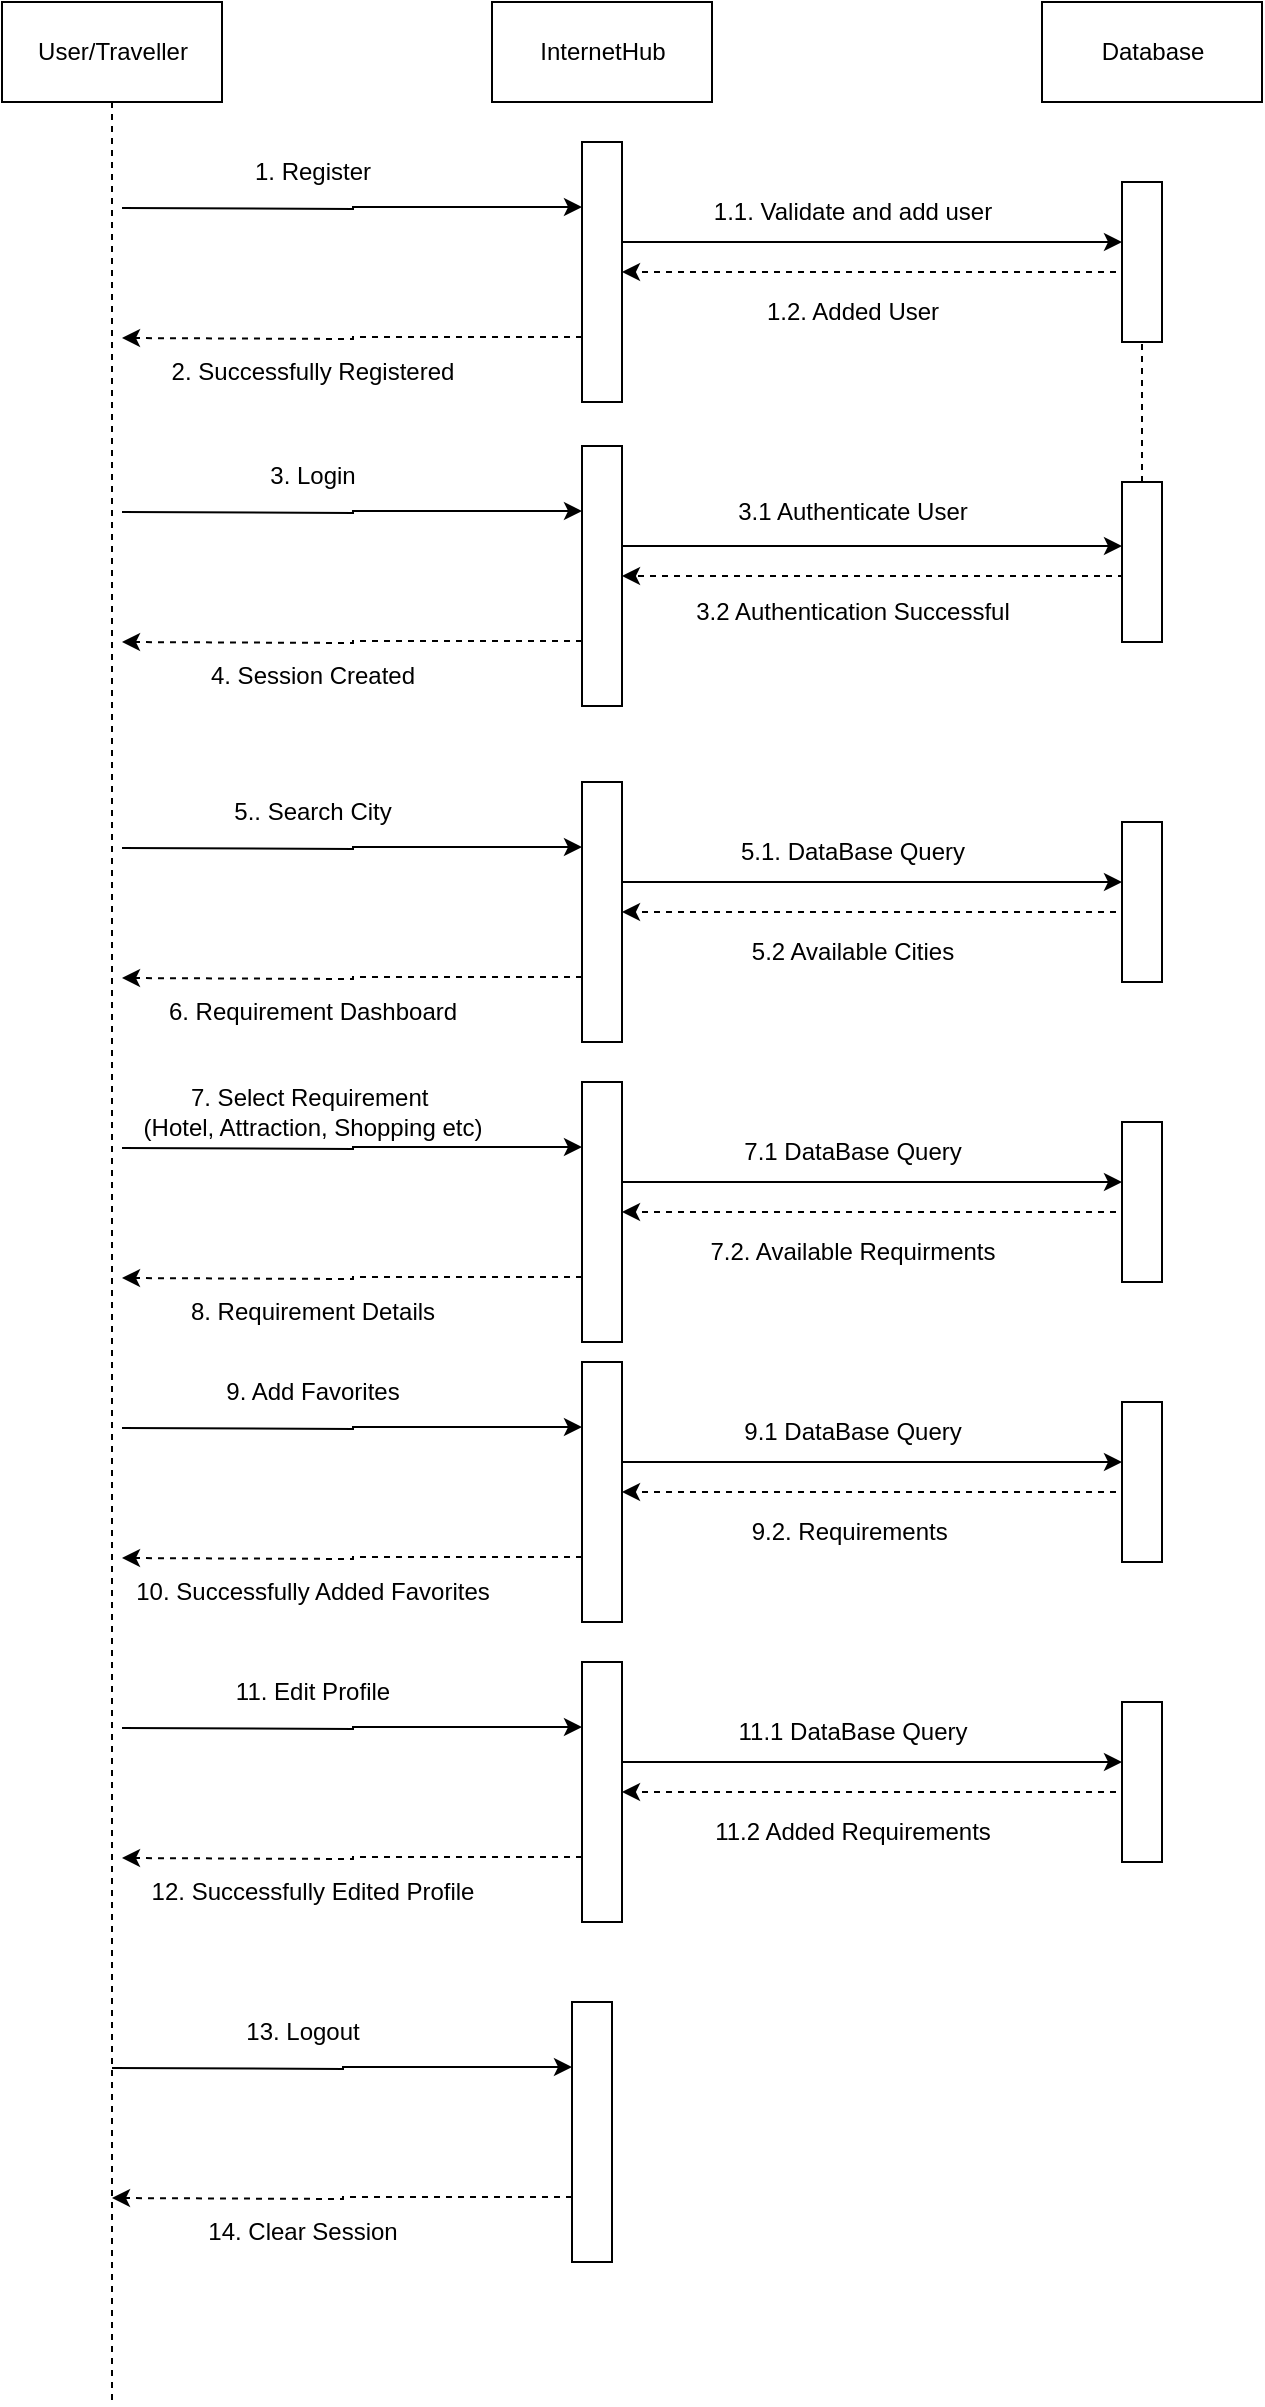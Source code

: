 <mxfile version="20.6.0" type="github">
  <diagram id="kgpKYQtTHZ0yAKxKKP6v" name="Page-1">
    <mxGraphModel dx="1221" dy="681" grid="1" gridSize="10" guides="1" tooltips="1" connect="1" arrows="1" fold="1" page="1" pageScale="1" pageWidth="850" pageHeight="1100" math="0" shadow="0">
      <root>
        <mxCell id="0" />
        <mxCell id="1" parent="0" />
        <mxCell id="KwYkT5dYBrba-oaxghys-10" value="User/Traveller" style="html=1;" vertex="1" parent="1">
          <mxGeometry x="70" y="120" width="110" height="50" as="geometry" />
        </mxCell>
        <mxCell id="KwYkT5dYBrba-oaxghys-11" value="InternetHub" style="html=1;" vertex="1" parent="1">
          <mxGeometry x="315" y="120" width="110" height="50" as="geometry" />
        </mxCell>
        <mxCell id="KwYkT5dYBrba-oaxghys-12" value="Database" style="html=1;" vertex="1" parent="1">
          <mxGeometry x="590" y="120" width="110" height="50" as="geometry" />
        </mxCell>
        <mxCell id="KwYkT5dYBrba-oaxghys-16" value="" style="endArrow=none;dashed=1;html=1;rounded=0;" edge="1" parent="1" source="KwYkT5dYBrba-oaxghys-10">
          <mxGeometry width="50" height="50" relative="1" as="geometry">
            <mxPoint x="125" y="220" as="sourcePoint" />
            <mxPoint x="125" y="1320" as="targetPoint" />
          </mxGeometry>
        </mxCell>
        <mxCell id="KwYkT5dYBrba-oaxghys-29" style="edgeStyle=orthogonalEdgeStyle;rounded=0;orthogonalLoop=1;jettySize=auto;html=1;exitX=1;exitY=0.25;exitDx=0;exitDy=0;" edge="1" parent="1" source="KwYkT5dYBrba-oaxghys-18" target="KwYkT5dYBrba-oaxghys-28">
          <mxGeometry relative="1" as="geometry">
            <Array as="points">
              <mxPoint x="380" y="240" />
            </Array>
          </mxGeometry>
        </mxCell>
        <mxCell id="KwYkT5dYBrba-oaxghys-39" style="edgeStyle=orthogonalEdgeStyle;rounded=0;orthogonalLoop=1;jettySize=auto;html=1;exitX=0;exitY=0.25;exitDx=0;exitDy=0;entryX=0;entryY=0.25;entryDx=0;entryDy=0;" edge="1" parent="1" target="KwYkT5dYBrba-oaxghys-18">
          <mxGeometry relative="1" as="geometry">
            <mxPoint x="130" y="223" as="sourcePoint" />
          </mxGeometry>
        </mxCell>
        <mxCell id="KwYkT5dYBrba-oaxghys-41" style="edgeStyle=orthogonalEdgeStyle;rounded=0;orthogonalLoop=1;jettySize=auto;html=1;exitX=0;exitY=0.75;exitDx=0;exitDy=0;dashed=1;" edge="1" parent="1" source="KwYkT5dYBrba-oaxghys-18">
          <mxGeometry relative="1" as="geometry">
            <mxPoint x="130" y="288" as="targetPoint" />
          </mxGeometry>
        </mxCell>
        <mxCell id="KwYkT5dYBrba-oaxghys-18" value="" style="rounded=0;whiteSpace=wrap;html=1;" vertex="1" parent="1">
          <mxGeometry x="360" y="190" width="20" height="130" as="geometry" />
        </mxCell>
        <mxCell id="KwYkT5dYBrba-oaxghys-31" style="edgeStyle=orthogonalEdgeStyle;rounded=0;orthogonalLoop=1;jettySize=auto;html=1;exitX=0;exitY=0.75;exitDx=0;exitDy=0;entryX=1;entryY=0.5;entryDx=0;entryDy=0;dashed=1;" edge="1" parent="1" source="KwYkT5dYBrba-oaxghys-28" target="KwYkT5dYBrba-oaxghys-18">
          <mxGeometry relative="1" as="geometry">
            <Array as="points">
              <mxPoint x="460" y="255" />
              <mxPoint x="460" y="255" />
            </Array>
          </mxGeometry>
        </mxCell>
        <mxCell id="KwYkT5dYBrba-oaxghys-28" value="" style="rounded=0;whiteSpace=wrap;html=1;" vertex="1" parent="1">
          <mxGeometry x="630" y="210" width="20" height="80" as="geometry" />
        </mxCell>
        <mxCell id="KwYkT5dYBrba-oaxghys-54" style="edgeStyle=orthogonalEdgeStyle;rounded=0;orthogonalLoop=1;jettySize=auto;html=1;exitX=1;exitY=0.25;exitDx=0;exitDy=0;" edge="1" parent="1" source="KwYkT5dYBrba-oaxghys-57" target="KwYkT5dYBrba-oaxghys-59">
          <mxGeometry relative="1" as="geometry">
            <Array as="points">
              <mxPoint x="380" y="392" />
            </Array>
          </mxGeometry>
        </mxCell>
        <mxCell id="KwYkT5dYBrba-oaxghys-55" style="edgeStyle=orthogonalEdgeStyle;rounded=0;orthogonalLoop=1;jettySize=auto;html=1;exitX=0;exitY=0.25;exitDx=0;exitDy=0;entryX=0;entryY=0.25;entryDx=0;entryDy=0;" edge="1" parent="1" target="KwYkT5dYBrba-oaxghys-57">
          <mxGeometry relative="1" as="geometry">
            <mxPoint x="130" y="375" as="sourcePoint" />
          </mxGeometry>
        </mxCell>
        <mxCell id="KwYkT5dYBrba-oaxghys-56" style="edgeStyle=orthogonalEdgeStyle;rounded=0;orthogonalLoop=1;jettySize=auto;html=1;exitX=0;exitY=0.75;exitDx=0;exitDy=0;dashed=1;" edge="1" parent="1" source="KwYkT5dYBrba-oaxghys-57">
          <mxGeometry relative="1" as="geometry">
            <mxPoint x="130" y="440" as="targetPoint" />
          </mxGeometry>
        </mxCell>
        <mxCell id="KwYkT5dYBrba-oaxghys-57" value="" style="rounded=0;whiteSpace=wrap;html=1;" vertex="1" parent="1">
          <mxGeometry x="360" y="342" width="20" height="130" as="geometry" />
        </mxCell>
        <mxCell id="KwYkT5dYBrba-oaxghys-58" style="edgeStyle=orthogonalEdgeStyle;rounded=0;orthogonalLoop=1;jettySize=auto;html=1;exitX=0;exitY=0.75;exitDx=0;exitDy=0;entryX=1;entryY=0.5;entryDx=0;entryDy=0;dashed=1;" edge="1" parent="1" source="KwYkT5dYBrba-oaxghys-59" target="KwYkT5dYBrba-oaxghys-57">
          <mxGeometry relative="1" as="geometry">
            <Array as="points">
              <mxPoint x="460" y="407" />
              <mxPoint x="460" y="407" />
            </Array>
          </mxGeometry>
        </mxCell>
        <mxCell id="KwYkT5dYBrba-oaxghys-59" value="" style="rounded=0;whiteSpace=wrap;html=1;" vertex="1" parent="1">
          <mxGeometry x="630" y="360" width="20" height="80" as="geometry" />
        </mxCell>
        <mxCell id="KwYkT5dYBrba-oaxghys-61" value="" style="endArrow=none;dashed=1;html=1;rounded=0;entryX=0.5;entryY=1;entryDx=0;entryDy=0;exitX=0.5;exitY=0;exitDx=0;exitDy=0;" edge="1" parent="1" source="KwYkT5dYBrba-oaxghys-59" target="KwYkT5dYBrba-oaxghys-28">
          <mxGeometry width="50" height="50" relative="1" as="geometry">
            <mxPoint x="460" y="370" as="sourcePoint" />
            <mxPoint x="510" y="320" as="targetPoint" />
            <Array as="points" />
          </mxGeometry>
        </mxCell>
        <mxCell id="KwYkT5dYBrba-oaxghys-63" value="1. Register" style="text;html=1;resizable=0;autosize=1;align=center;verticalAlign=middle;points=[];fillColor=none;strokeColor=none;rounded=0;" vertex="1" parent="1">
          <mxGeometry x="185" y="190" width="80" height="30" as="geometry" />
        </mxCell>
        <mxCell id="KwYkT5dYBrba-oaxghys-64" value="1.1. Validate and add user" style="text;html=1;resizable=0;autosize=1;align=center;verticalAlign=middle;points=[];fillColor=none;strokeColor=none;rounded=0;" vertex="1" parent="1">
          <mxGeometry x="415" y="210" width="160" height="30" as="geometry" />
        </mxCell>
        <mxCell id="KwYkT5dYBrba-oaxghys-65" value="1.2. Added User" style="text;html=1;resizable=0;autosize=1;align=center;verticalAlign=middle;points=[];fillColor=none;strokeColor=none;rounded=0;" vertex="1" parent="1">
          <mxGeometry x="440" y="260" width="110" height="30" as="geometry" />
        </mxCell>
        <mxCell id="KwYkT5dYBrba-oaxghys-66" value="2. Successfully Registered" style="text;html=1;resizable=0;autosize=1;align=center;verticalAlign=middle;points=[];fillColor=none;strokeColor=none;rounded=0;" vertex="1" parent="1">
          <mxGeometry x="145" y="290" width="160" height="30" as="geometry" />
        </mxCell>
        <mxCell id="KwYkT5dYBrba-oaxghys-67" value="3. Login" style="text;html=1;resizable=0;autosize=1;align=center;verticalAlign=middle;points=[];fillColor=none;strokeColor=none;rounded=0;" vertex="1" parent="1">
          <mxGeometry x="190" y="342" width="70" height="30" as="geometry" />
        </mxCell>
        <mxCell id="KwYkT5dYBrba-oaxghys-68" value="3.1 Authenticate User" style="text;html=1;resizable=0;autosize=1;align=center;verticalAlign=middle;points=[];fillColor=none;strokeColor=none;rounded=0;" vertex="1" parent="1">
          <mxGeometry x="425" y="360" width="140" height="30" as="geometry" />
        </mxCell>
        <mxCell id="KwYkT5dYBrba-oaxghys-69" value="3.2 Authentication Successful" style="text;html=1;resizable=0;autosize=1;align=center;verticalAlign=middle;points=[];fillColor=none;strokeColor=none;rounded=0;" vertex="1" parent="1">
          <mxGeometry x="405" y="410" width="180" height="30" as="geometry" />
        </mxCell>
        <mxCell id="KwYkT5dYBrba-oaxghys-70" value="4. Session Created" style="text;html=1;resizable=0;autosize=1;align=center;verticalAlign=middle;points=[];fillColor=none;strokeColor=none;rounded=0;" vertex="1" parent="1">
          <mxGeometry x="160" y="442" width="130" height="30" as="geometry" />
        </mxCell>
        <mxCell id="KwYkT5dYBrba-oaxghys-71" style="edgeStyle=orthogonalEdgeStyle;rounded=0;orthogonalLoop=1;jettySize=auto;html=1;exitX=1;exitY=0.25;exitDx=0;exitDy=0;" edge="1" parent="1" source="KwYkT5dYBrba-oaxghys-74" target="KwYkT5dYBrba-oaxghys-76">
          <mxGeometry relative="1" as="geometry">
            <Array as="points">
              <mxPoint x="380" y="560" />
            </Array>
          </mxGeometry>
        </mxCell>
        <mxCell id="KwYkT5dYBrba-oaxghys-72" style="edgeStyle=orthogonalEdgeStyle;rounded=0;orthogonalLoop=1;jettySize=auto;html=1;exitX=0;exitY=0.25;exitDx=0;exitDy=0;entryX=0;entryY=0.25;entryDx=0;entryDy=0;" edge="1" parent="1" target="KwYkT5dYBrba-oaxghys-74">
          <mxGeometry relative="1" as="geometry">
            <mxPoint x="130" y="543" as="sourcePoint" />
          </mxGeometry>
        </mxCell>
        <mxCell id="KwYkT5dYBrba-oaxghys-73" style="edgeStyle=orthogonalEdgeStyle;rounded=0;orthogonalLoop=1;jettySize=auto;html=1;exitX=0;exitY=0.75;exitDx=0;exitDy=0;dashed=1;" edge="1" parent="1" source="KwYkT5dYBrba-oaxghys-74">
          <mxGeometry relative="1" as="geometry">
            <mxPoint x="130" y="608" as="targetPoint" />
          </mxGeometry>
        </mxCell>
        <mxCell id="KwYkT5dYBrba-oaxghys-74" value="" style="rounded=0;whiteSpace=wrap;html=1;" vertex="1" parent="1">
          <mxGeometry x="360" y="510" width="20" height="130" as="geometry" />
        </mxCell>
        <mxCell id="KwYkT5dYBrba-oaxghys-75" style="edgeStyle=orthogonalEdgeStyle;rounded=0;orthogonalLoop=1;jettySize=auto;html=1;exitX=0;exitY=0.75;exitDx=0;exitDy=0;entryX=1;entryY=0.5;entryDx=0;entryDy=0;dashed=1;" edge="1" parent="1" source="KwYkT5dYBrba-oaxghys-76" target="KwYkT5dYBrba-oaxghys-74">
          <mxGeometry relative="1" as="geometry">
            <Array as="points">
              <mxPoint x="460" y="575" />
              <mxPoint x="460" y="575" />
            </Array>
          </mxGeometry>
        </mxCell>
        <mxCell id="KwYkT5dYBrba-oaxghys-76" value="" style="rounded=0;whiteSpace=wrap;html=1;" vertex="1" parent="1">
          <mxGeometry x="630" y="530" width="20" height="80" as="geometry" />
        </mxCell>
        <mxCell id="KwYkT5dYBrba-oaxghys-77" value="5.. Search City" style="text;html=1;resizable=0;autosize=1;align=center;verticalAlign=middle;points=[];fillColor=none;strokeColor=none;rounded=0;" vertex="1" parent="1">
          <mxGeometry x="175" y="510" width="100" height="30" as="geometry" />
        </mxCell>
        <mxCell id="KwYkT5dYBrba-oaxghys-78" value="5.1. DataBase Query" style="text;html=1;resizable=0;autosize=1;align=center;verticalAlign=middle;points=[];fillColor=none;strokeColor=none;rounded=0;" vertex="1" parent="1">
          <mxGeometry x="425" y="530" width="140" height="30" as="geometry" />
        </mxCell>
        <mxCell id="KwYkT5dYBrba-oaxghys-79" value="5.2 Available Cities" style="text;html=1;resizable=0;autosize=1;align=center;verticalAlign=middle;points=[];fillColor=none;strokeColor=none;rounded=0;" vertex="1" parent="1">
          <mxGeometry x="435" y="580" width="120" height="30" as="geometry" />
        </mxCell>
        <mxCell id="KwYkT5dYBrba-oaxghys-80" value="6. Requirement Dashboard" style="text;html=1;resizable=0;autosize=1;align=center;verticalAlign=middle;points=[];fillColor=none;strokeColor=none;rounded=0;" vertex="1" parent="1">
          <mxGeometry x="140" y="610" width="170" height="30" as="geometry" />
        </mxCell>
        <mxCell id="KwYkT5dYBrba-oaxghys-81" style="edgeStyle=orthogonalEdgeStyle;rounded=0;orthogonalLoop=1;jettySize=auto;html=1;exitX=1;exitY=0.25;exitDx=0;exitDy=0;" edge="1" parent="1" source="KwYkT5dYBrba-oaxghys-84" target="KwYkT5dYBrba-oaxghys-86">
          <mxGeometry relative="1" as="geometry">
            <Array as="points">
              <mxPoint x="380" y="710" />
            </Array>
          </mxGeometry>
        </mxCell>
        <mxCell id="KwYkT5dYBrba-oaxghys-82" style="edgeStyle=orthogonalEdgeStyle;rounded=0;orthogonalLoop=1;jettySize=auto;html=1;exitX=0;exitY=0.25;exitDx=0;exitDy=0;entryX=0;entryY=0.25;entryDx=0;entryDy=0;" edge="1" parent="1" target="KwYkT5dYBrba-oaxghys-84">
          <mxGeometry relative="1" as="geometry">
            <mxPoint x="130" y="693" as="sourcePoint" />
          </mxGeometry>
        </mxCell>
        <mxCell id="KwYkT5dYBrba-oaxghys-83" style="edgeStyle=orthogonalEdgeStyle;rounded=0;orthogonalLoop=1;jettySize=auto;html=1;exitX=0;exitY=0.75;exitDx=0;exitDy=0;dashed=1;" edge="1" parent="1" source="KwYkT5dYBrba-oaxghys-84">
          <mxGeometry relative="1" as="geometry">
            <mxPoint x="130" y="758" as="targetPoint" />
          </mxGeometry>
        </mxCell>
        <mxCell id="KwYkT5dYBrba-oaxghys-84" value="" style="rounded=0;whiteSpace=wrap;html=1;" vertex="1" parent="1">
          <mxGeometry x="360" y="660" width="20" height="130" as="geometry" />
        </mxCell>
        <mxCell id="KwYkT5dYBrba-oaxghys-85" style="edgeStyle=orthogonalEdgeStyle;rounded=0;orthogonalLoop=1;jettySize=auto;html=1;exitX=0;exitY=0.75;exitDx=0;exitDy=0;entryX=1;entryY=0.5;entryDx=0;entryDy=0;dashed=1;" edge="1" parent="1" source="KwYkT5dYBrba-oaxghys-86" target="KwYkT5dYBrba-oaxghys-84">
          <mxGeometry relative="1" as="geometry">
            <Array as="points">
              <mxPoint x="460" y="725" />
              <mxPoint x="460" y="725" />
            </Array>
          </mxGeometry>
        </mxCell>
        <mxCell id="KwYkT5dYBrba-oaxghys-86" value="" style="rounded=0;whiteSpace=wrap;html=1;" vertex="1" parent="1">
          <mxGeometry x="630" y="680" width="20" height="80" as="geometry" />
        </mxCell>
        <mxCell id="KwYkT5dYBrba-oaxghys-87" value="7. Select Requirement&amp;nbsp;&lt;br&gt;(Hotel, Attraction, Shopping etc)" style="text;html=1;resizable=0;autosize=1;align=center;verticalAlign=middle;points=[];fillColor=none;strokeColor=none;rounded=0;" vertex="1" parent="1">
          <mxGeometry x="130" y="655" width="190" height="40" as="geometry" />
        </mxCell>
        <mxCell id="KwYkT5dYBrba-oaxghys-88" value="7.1 DataBase Query" style="text;html=1;resizable=0;autosize=1;align=center;verticalAlign=middle;points=[];fillColor=none;strokeColor=none;rounded=0;" vertex="1" parent="1">
          <mxGeometry x="430" y="680" width="130" height="30" as="geometry" />
        </mxCell>
        <mxCell id="KwYkT5dYBrba-oaxghys-89" value="7.2. Available Requirments" style="text;html=1;resizable=0;autosize=1;align=center;verticalAlign=middle;points=[];fillColor=none;strokeColor=none;rounded=0;" vertex="1" parent="1">
          <mxGeometry x="410" y="730" width="170" height="30" as="geometry" />
        </mxCell>
        <mxCell id="KwYkT5dYBrba-oaxghys-90" value="8. Requirement Details" style="text;html=1;resizable=0;autosize=1;align=center;verticalAlign=middle;points=[];fillColor=none;strokeColor=none;rounded=0;" vertex="1" parent="1">
          <mxGeometry x="150" y="760" width="150" height="30" as="geometry" />
        </mxCell>
        <mxCell id="KwYkT5dYBrba-oaxghys-91" style="edgeStyle=orthogonalEdgeStyle;rounded=0;orthogonalLoop=1;jettySize=auto;html=1;exitX=1;exitY=0.25;exitDx=0;exitDy=0;" edge="1" parent="1" source="KwYkT5dYBrba-oaxghys-94" target="KwYkT5dYBrba-oaxghys-96">
          <mxGeometry relative="1" as="geometry">
            <Array as="points">
              <mxPoint x="380" y="850" />
            </Array>
          </mxGeometry>
        </mxCell>
        <mxCell id="KwYkT5dYBrba-oaxghys-92" style="edgeStyle=orthogonalEdgeStyle;rounded=0;orthogonalLoop=1;jettySize=auto;html=1;exitX=0;exitY=0.25;exitDx=0;exitDy=0;entryX=0;entryY=0.25;entryDx=0;entryDy=0;" edge="1" parent="1" target="KwYkT5dYBrba-oaxghys-94">
          <mxGeometry relative="1" as="geometry">
            <mxPoint x="130" y="833" as="sourcePoint" />
          </mxGeometry>
        </mxCell>
        <mxCell id="KwYkT5dYBrba-oaxghys-93" style="edgeStyle=orthogonalEdgeStyle;rounded=0;orthogonalLoop=1;jettySize=auto;html=1;exitX=0;exitY=0.75;exitDx=0;exitDy=0;dashed=1;" edge="1" parent="1" source="KwYkT5dYBrba-oaxghys-94">
          <mxGeometry relative="1" as="geometry">
            <mxPoint x="130" y="898" as="targetPoint" />
          </mxGeometry>
        </mxCell>
        <mxCell id="KwYkT5dYBrba-oaxghys-94" value="" style="rounded=0;whiteSpace=wrap;html=1;" vertex="1" parent="1">
          <mxGeometry x="360" y="800" width="20" height="130" as="geometry" />
        </mxCell>
        <mxCell id="KwYkT5dYBrba-oaxghys-95" style="edgeStyle=orthogonalEdgeStyle;rounded=0;orthogonalLoop=1;jettySize=auto;html=1;exitX=0;exitY=0.75;exitDx=0;exitDy=0;entryX=1;entryY=0.5;entryDx=0;entryDy=0;dashed=1;" edge="1" parent="1" source="KwYkT5dYBrba-oaxghys-96" target="KwYkT5dYBrba-oaxghys-94">
          <mxGeometry relative="1" as="geometry">
            <Array as="points">
              <mxPoint x="460" y="865" />
              <mxPoint x="460" y="865" />
            </Array>
          </mxGeometry>
        </mxCell>
        <mxCell id="KwYkT5dYBrba-oaxghys-96" value="" style="rounded=0;whiteSpace=wrap;html=1;" vertex="1" parent="1">
          <mxGeometry x="630" y="820" width="20" height="80" as="geometry" />
        </mxCell>
        <mxCell id="KwYkT5dYBrba-oaxghys-97" value="9. Add Favorites" style="text;html=1;resizable=0;autosize=1;align=center;verticalAlign=middle;points=[];fillColor=none;strokeColor=none;rounded=0;" vertex="1" parent="1">
          <mxGeometry x="170" y="800" width="110" height="30" as="geometry" />
        </mxCell>
        <mxCell id="KwYkT5dYBrba-oaxghys-98" value="9.1 DataBase Query" style="text;html=1;resizable=0;autosize=1;align=center;verticalAlign=middle;points=[];fillColor=none;strokeColor=none;rounded=0;" vertex="1" parent="1">
          <mxGeometry x="430" y="820" width="130" height="30" as="geometry" />
        </mxCell>
        <mxCell id="KwYkT5dYBrba-oaxghys-99" value="9.2. Requirements&amp;nbsp;" style="text;html=1;resizable=0;autosize=1;align=center;verticalAlign=middle;points=[];fillColor=none;strokeColor=none;rounded=0;" vertex="1" parent="1">
          <mxGeometry x="435" y="870" width="120" height="30" as="geometry" />
        </mxCell>
        <mxCell id="KwYkT5dYBrba-oaxghys-100" value="10. Successfully Added Favorites" style="text;html=1;resizable=0;autosize=1;align=center;verticalAlign=middle;points=[];fillColor=none;strokeColor=none;rounded=0;" vertex="1" parent="1">
          <mxGeometry x="125" y="900" width="200" height="30" as="geometry" />
        </mxCell>
        <mxCell id="KwYkT5dYBrba-oaxghys-101" style="edgeStyle=orthogonalEdgeStyle;rounded=0;orthogonalLoop=1;jettySize=auto;html=1;exitX=1;exitY=0.25;exitDx=0;exitDy=0;" edge="1" parent="1" source="KwYkT5dYBrba-oaxghys-104" target="KwYkT5dYBrba-oaxghys-106">
          <mxGeometry relative="1" as="geometry">
            <Array as="points">
              <mxPoint x="380" y="1000" />
            </Array>
          </mxGeometry>
        </mxCell>
        <mxCell id="KwYkT5dYBrba-oaxghys-102" style="edgeStyle=orthogonalEdgeStyle;rounded=0;orthogonalLoop=1;jettySize=auto;html=1;exitX=0;exitY=0.25;exitDx=0;exitDy=0;entryX=0;entryY=0.25;entryDx=0;entryDy=0;" edge="1" parent="1" target="KwYkT5dYBrba-oaxghys-104">
          <mxGeometry relative="1" as="geometry">
            <mxPoint x="130" y="983" as="sourcePoint" />
          </mxGeometry>
        </mxCell>
        <mxCell id="KwYkT5dYBrba-oaxghys-103" style="edgeStyle=orthogonalEdgeStyle;rounded=0;orthogonalLoop=1;jettySize=auto;html=1;exitX=0;exitY=0.75;exitDx=0;exitDy=0;dashed=1;" edge="1" parent="1" source="KwYkT5dYBrba-oaxghys-104">
          <mxGeometry relative="1" as="geometry">
            <mxPoint x="130" y="1048" as="targetPoint" />
          </mxGeometry>
        </mxCell>
        <mxCell id="KwYkT5dYBrba-oaxghys-104" value="" style="rounded=0;whiteSpace=wrap;html=1;" vertex="1" parent="1">
          <mxGeometry x="360" y="950" width="20" height="130" as="geometry" />
        </mxCell>
        <mxCell id="KwYkT5dYBrba-oaxghys-105" style="edgeStyle=orthogonalEdgeStyle;rounded=0;orthogonalLoop=1;jettySize=auto;html=1;exitX=0;exitY=0.75;exitDx=0;exitDy=0;entryX=1;entryY=0.5;entryDx=0;entryDy=0;dashed=1;" edge="1" parent="1" source="KwYkT5dYBrba-oaxghys-106" target="KwYkT5dYBrba-oaxghys-104">
          <mxGeometry relative="1" as="geometry">
            <Array as="points">
              <mxPoint x="460" y="1015" />
              <mxPoint x="460" y="1015" />
            </Array>
          </mxGeometry>
        </mxCell>
        <mxCell id="KwYkT5dYBrba-oaxghys-106" value="" style="rounded=0;whiteSpace=wrap;html=1;" vertex="1" parent="1">
          <mxGeometry x="630" y="970" width="20" height="80" as="geometry" />
        </mxCell>
        <mxCell id="KwYkT5dYBrba-oaxghys-107" value="11. Edit Profile" style="text;html=1;resizable=0;autosize=1;align=center;verticalAlign=middle;points=[];fillColor=none;strokeColor=none;rounded=0;" vertex="1" parent="1">
          <mxGeometry x="175" y="950" width="100" height="30" as="geometry" />
        </mxCell>
        <mxCell id="KwYkT5dYBrba-oaxghys-108" value="11.1 DataBase Query" style="text;html=1;resizable=0;autosize=1;align=center;verticalAlign=middle;points=[];fillColor=none;strokeColor=none;rounded=0;" vertex="1" parent="1">
          <mxGeometry x="425" y="970" width="140" height="30" as="geometry" />
        </mxCell>
        <mxCell id="KwYkT5dYBrba-oaxghys-109" value="11.2 Added Requirements" style="text;html=1;resizable=0;autosize=1;align=center;verticalAlign=middle;points=[];fillColor=none;strokeColor=none;rounded=0;" vertex="1" parent="1">
          <mxGeometry x="415" y="1020" width="160" height="30" as="geometry" />
        </mxCell>
        <mxCell id="KwYkT5dYBrba-oaxghys-110" value="12. Successfully Edited Profile" style="text;html=1;resizable=0;autosize=1;align=center;verticalAlign=middle;points=[];fillColor=none;strokeColor=none;rounded=0;" vertex="1" parent="1">
          <mxGeometry x="135" y="1050" width="180" height="30" as="geometry" />
        </mxCell>
        <mxCell id="KwYkT5dYBrba-oaxghys-111" style="edgeStyle=orthogonalEdgeStyle;rounded=0;orthogonalLoop=1;jettySize=auto;html=1;exitX=0;exitY=0.25;exitDx=0;exitDy=0;entryX=0;entryY=0.25;entryDx=0;entryDy=0;" edge="1" parent="1" target="KwYkT5dYBrba-oaxghys-113">
          <mxGeometry relative="1" as="geometry">
            <mxPoint x="125" y="1153.0" as="sourcePoint" />
          </mxGeometry>
        </mxCell>
        <mxCell id="KwYkT5dYBrba-oaxghys-112" style="edgeStyle=orthogonalEdgeStyle;rounded=0;orthogonalLoop=1;jettySize=auto;html=1;exitX=0;exitY=0.75;exitDx=0;exitDy=0;dashed=1;" edge="1" parent="1" source="KwYkT5dYBrba-oaxghys-113">
          <mxGeometry relative="1" as="geometry">
            <mxPoint x="125" y="1218.0" as="targetPoint" />
          </mxGeometry>
        </mxCell>
        <mxCell id="KwYkT5dYBrba-oaxghys-113" value="" style="rounded=0;whiteSpace=wrap;html=1;" vertex="1" parent="1">
          <mxGeometry x="355" y="1120" width="20" height="130" as="geometry" />
        </mxCell>
        <mxCell id="KwYkT5dYBrba-oaxghys-114" value="13. Logout" style="text;html=1;resizable=0;autosize=1;align=center;verticalAlign=middle;points=[];fillColor=none;strokeColor=none;rounded=0;" vertex="1" parent="1">
          <mxGeometry x="180" y="1120" width="80" height="30" as="geometry" />
        </mxCell>
        <mxCell id="KwYkT5dYBrba-oaxghys-115" value="14. Clear Session" style="text;html=1;resizable=0;autosize=1;align=center;verticalAlign=middle;points=[];fillColor=none;strokeColor=none;rounded=0;" vertex="1" parent="1">
          <mxGeometry x="160" y="1220" width="120" height="30" as="geometry" />
        </mxCell>
      </root>
    </mxGraphModel>
  </diagram>
</mxfile>
